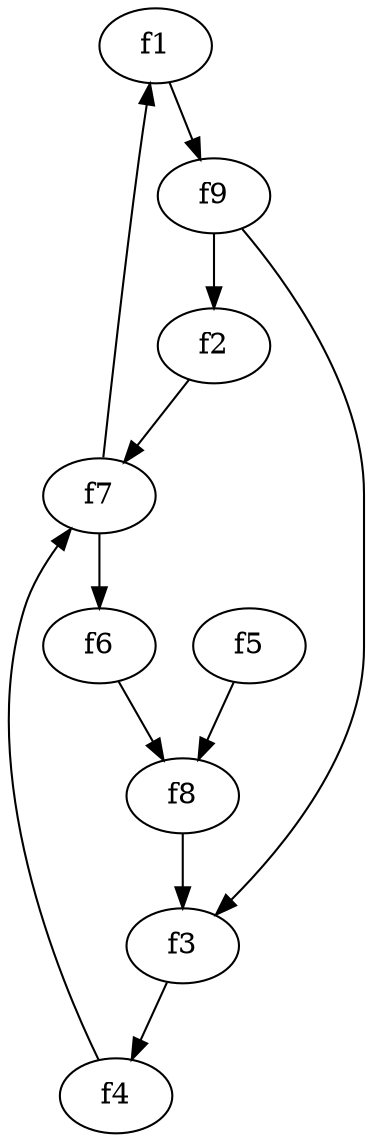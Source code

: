 strict digraph  {
f1;
f2;
f3;
f4;
f5;
f6;
f7;
f8;
f9;
f1 -> f9  [weight=2];
f2 -> f7  [weight=2];
f3 -> f4  [weight=2];
f4 -> f7  [weight=2];
f5 -> f8  [weight=2];
f6 -> f8  [weight=2];
f7 -> f6  [weight=2];
f7 -> f1  [weight=2];
f8 -> f3  [weight=2];
f9 -> f2  [weight=2];
f9 -> f3  [weight=2];
}
